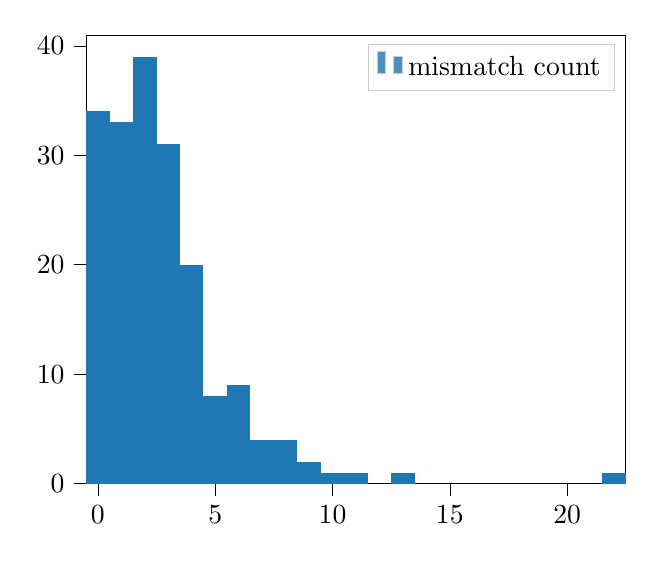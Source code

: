 % This file was created with tikzplotlib v0.10.1.
\begin{tikzpicture}

\definecolor{darkgray176}{RGB}{176,176,176}
\definecolor{lightgray204}{RGB}{204,204,204}
\definecolor{steelblue31119180}{RGB}{31,119,180}

\begin{axis}[
legend cell align={left},
legend style={fill opacity=0.8, draw opacity=1, text opacity=1, draw=lightgray204},
tick align=outside,
tick pos=left,
x grid style={darkgray176},
xmin=-0.5, xmax=22.5,
xtick style={color=black},
y grid style={darkgray176},
ymin=0, ymax=40.95,
ytick style={color=black}
]
\draw[draw=none,fill=steelblue31119180] (axis cs:-0.5,0) rectangle (axis cs:0.5,34);
\addlegendimage{ybar,ybar legend,draw=none,fill=steelblue31119180}
\addlegendentry{mismatch count}

\draw[draw=none,fill=steelblue31119180] (axis cs:0.5,0) rectangle (axis cs:1.5,33);
\draw[draw=none,fill=steelblue31119180] (axis cs:1.5,0) rectangle (axis cs:2.5,39);
\draw[draw=none,fill=steelblue31119180] (axis cs:2.5,0) rectangle (axis cs:3.5,31);
\draw[draw=none,fill=steelblue31119180] (axis cs:3.5,0) rectangle (axis cs:4.5,20);
\draw[draw=none,fill=steelblue31119180] (axis cs:4.5,0) rectangle (axis cs:5.5,8);
\draw[draw=none,fill=steelblue31119180] (axis cs:5.5,0) rectangle (axis cs:6.5,9);
\draw[draw=none,fill=steelblue31119180] (axis cs:6.5,0) rectangle (axis cs:7.5,4);
\draw[draw=none,fill=steelblue31119180] (axis cs:7.5,0) rectangle (axis cs:8.5,4);
\draw[draw=none,fill=steelblue31119180] (axis cs:8.5,0) rectangle (axis cs:9.5,2);
\draw[draw=none,fill=steelblue31119180] (axis cs:9.5,0) rectangle (axis cs:10.5,1);
\draw[draw=none,fill=steelblue31119180] (axis cs:10.5,0) rectangle (axis cs:11.5,1);
\draw[draw=none,fill=steelblue31119180] (axis cs:11.5,0) rectangle (axis cs:12.5,0);
\draw[draw=none,fill=steelblue31119180] (axis cs:12.5,0) rectangle (axis cs:13.5,1);
\draw[draw=none,fill=steelblue31119180] (axis cs:13.5,0) rectangle (axis cs:14.5,0);
\draw[draw=none,fill=steelblue31119180] (axis cs:14.5,0) rectangle (axis cs:15.5,0);
\draw[draw=none,fill=steelblue31119180] (axis cs:15.5,0) rectangle (axis cs:16.5,0);
\draw[draw=none,fill=steelblue31119180] (axis cs:16.5,0) rectangle (axis cs:17.5,0);
\draw[draw=none,fill=steelblue31119180] (axis cs:17.5,0) rectangle (axis cs:18.5,0);
\draw[draw=none,fill=steelblue31119180] (axis cs:18.5,0) rectangle (axis cs:19.5,0);
\draw[draw=none,fill=steelblue31119180] (axis cs:19.5,0) rectangle (axis cs:20.5,0);
\draw[draw=none,fill=steelblue31119180] (axis cs:20.5,0) rectangle (axis cs:21.5,0);
\draw[draw=none,fill=steelblue31119180] (axis cs:21.5,0) rectangle (axis cs:22.5,1);
\end{axis}

\end{tikzpicture}
